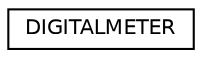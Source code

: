 digraph "Graphical Class Hierarchy"
{
  edge [fontname="Helvetica",fontsize="10",labelfontname="Helvetica",labelfontsize="10"];
  node [fontname="Helvetica",fontsize="10",shape=record];
  rankdir="LR";
  Node1 [label="DIGITALMETER",height=0.2,width=0.4,color="black", fillcolor="white", style="filled",URL="$struct_d_i_g_i_t_a_l_m_e_t_e_r.html"];
}
